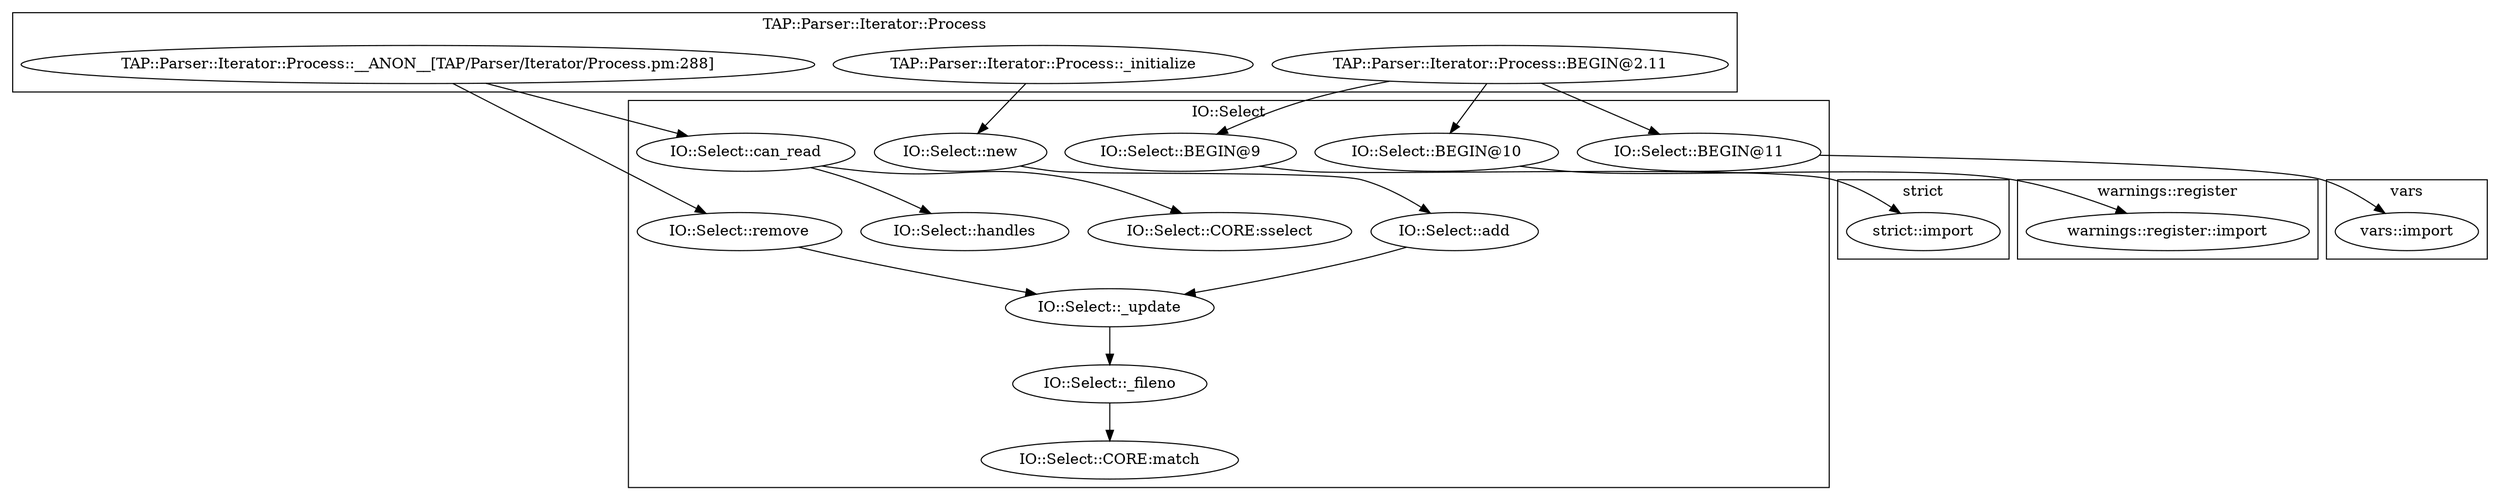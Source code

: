 digraph {
graph [overlap=false]
subgraph cluster_vars {
	label="vars";
	"vars::import";
}
subgraph cluster_strict {
	label="strict";
	"strict::import";
}
subgraph cluster_IO_Select {
	label="IO::Select";
	"IO::Select::BEGIN@9";
	"IO::Select::BEGIN@10";
	"IO::Select::_update";
	"IO::Select::add";
	"IO::Select::_fileno";
	"IO::Select::can_read";
	"IO::Select::CORE:sselect";
	"IO::Select::remove";
	"IO::Select::new";
	"IO::Select::CORE:match";
	"IO::Select::BEGIN@11";
	"IO::Select::handles";
}
subgraph cluster_TAP_Parser_Iterator_Process {
	label="TAP::Parser::Iterator::Process";
	"TAP::Parser::Iterator::Process::BEGIN@2.11";
	"TAP::Parser::Iterator::Process::__ANON__[TAP/Parser/Iterator/Process.pm:288]";
	"TAP::Parser::Iterator::Process::_initialize";
}
subgraph cluster_warnings_register {
	label="warnings::register";
	"warnings::register::import";
}
"TAP::Parser::Iterator::Process::BEGIN@2.11" -> "IO::Select::BEGIN@9";
"IO::Select::can_read" -> "IO::Select::CORE:sselect";
"TAP::Parser::Iterator::Process::BEGIN@2.11" -> "IO::Select::BEGIN@11";
"TAP::Parser::Iterator::Process::_initialize" -> "IO::Select::new";
"IO::Select::_update" -> "IO::Select::_fileno";
"IO::Select::BEGIN@10" -> "warnings::register::import";
"IO::Select::can_read" -> "IO::Select::handles";
"TAP::Parser::Iterator::Process::BEGIN@2.11" -> "IO::Select::BEGIN@10";
"TAP::Parser::Iterator::Process::__ANON__[TAP/Parser/Iterator/Process.pm:288]" -> "IO::Select::can_read";
"IO::Select::new" -> "IO::Select::add";
"IO::Select::_fileno" -> "IO::Select::CORE:match";
"IO::Select::remove" -> "IO::Select::_update";
"IO::Select::add" -> "IO::Select::_update";
"IO::Select::BEGIN@11" -> "vars::import";
"TAP::Parser::Iterator::Process::__ANON__[TAP/Parser/Iterator/Process.pm:288]" -> "IO::Select::remove";
"IO::Select::BEGIN@9" -> "strict::import";
}
